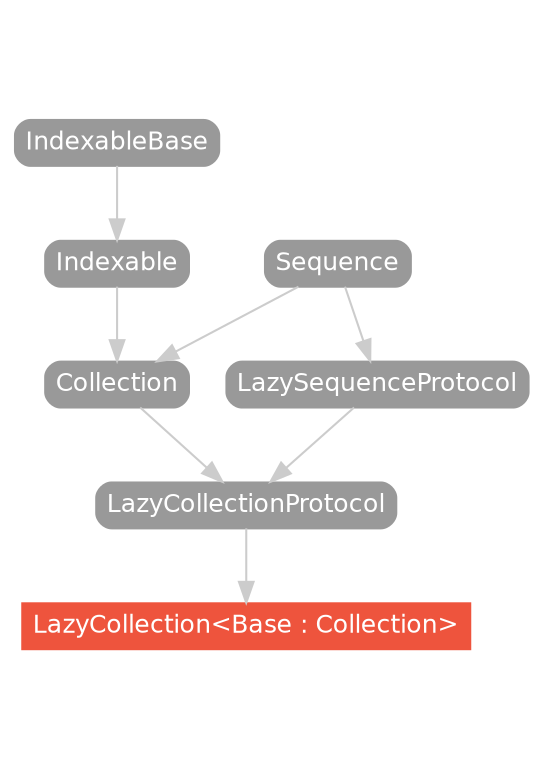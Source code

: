 strict digraph "LazyCollection<Base : Collection> - Type Hierarchy - SwiftDoc.org" {
    pad="0.1,0.8"
    node [shape=box, style="filled,rounded", color="#999999", fillcolor="#999999", fontcolor=white, fontname=Helvetica, fontnames="Helvetica,sansserif", fontsize=12, margin="0.07,0.05", height="0.3"]
    edge [color="#cccccc"]
    "Collection" [URL="/protocol/Collection/hierarchy/"]
    "Indexable" [URL="/protocol/Indexable/hierarchy/"]
    "IndexableBase" [URL="/protocol/IndexableBase/hierarchy/"]
    "LazyCollection<Base : Collection>" [URL="/type/LazyCollection/", style="filled", fillcolor="#ee543d", color="#ee543d"]
    "LazyCollectionProtocol" [URL="/protocol/LazyCollectionProtocol/hierarchy/"]
    "LazySequenceProtocol" [URL="/protocol/LazySequenceProtocol/hierarchy/"]
    "Sequence" [URL="/protocol/Sequence/hierarchy/"]    "LazyCollectionProtocol" -> "LazyCollection<Base : Collection>"
    "Collection" -> "LazyCollectionProtocol"
    "LazySequenceProtocol" -> "LazyCollectionProtocol"
    "Indexable" -> "Collection"
    "Sequence" -> "Collection"
    "IndexableBase" -> "Indexable"
    "Sequence" -> "LazySequenceProtocol"
    subgraph Types {
        rank = max; "LazyCollection<Base : Collection>";
    }
}